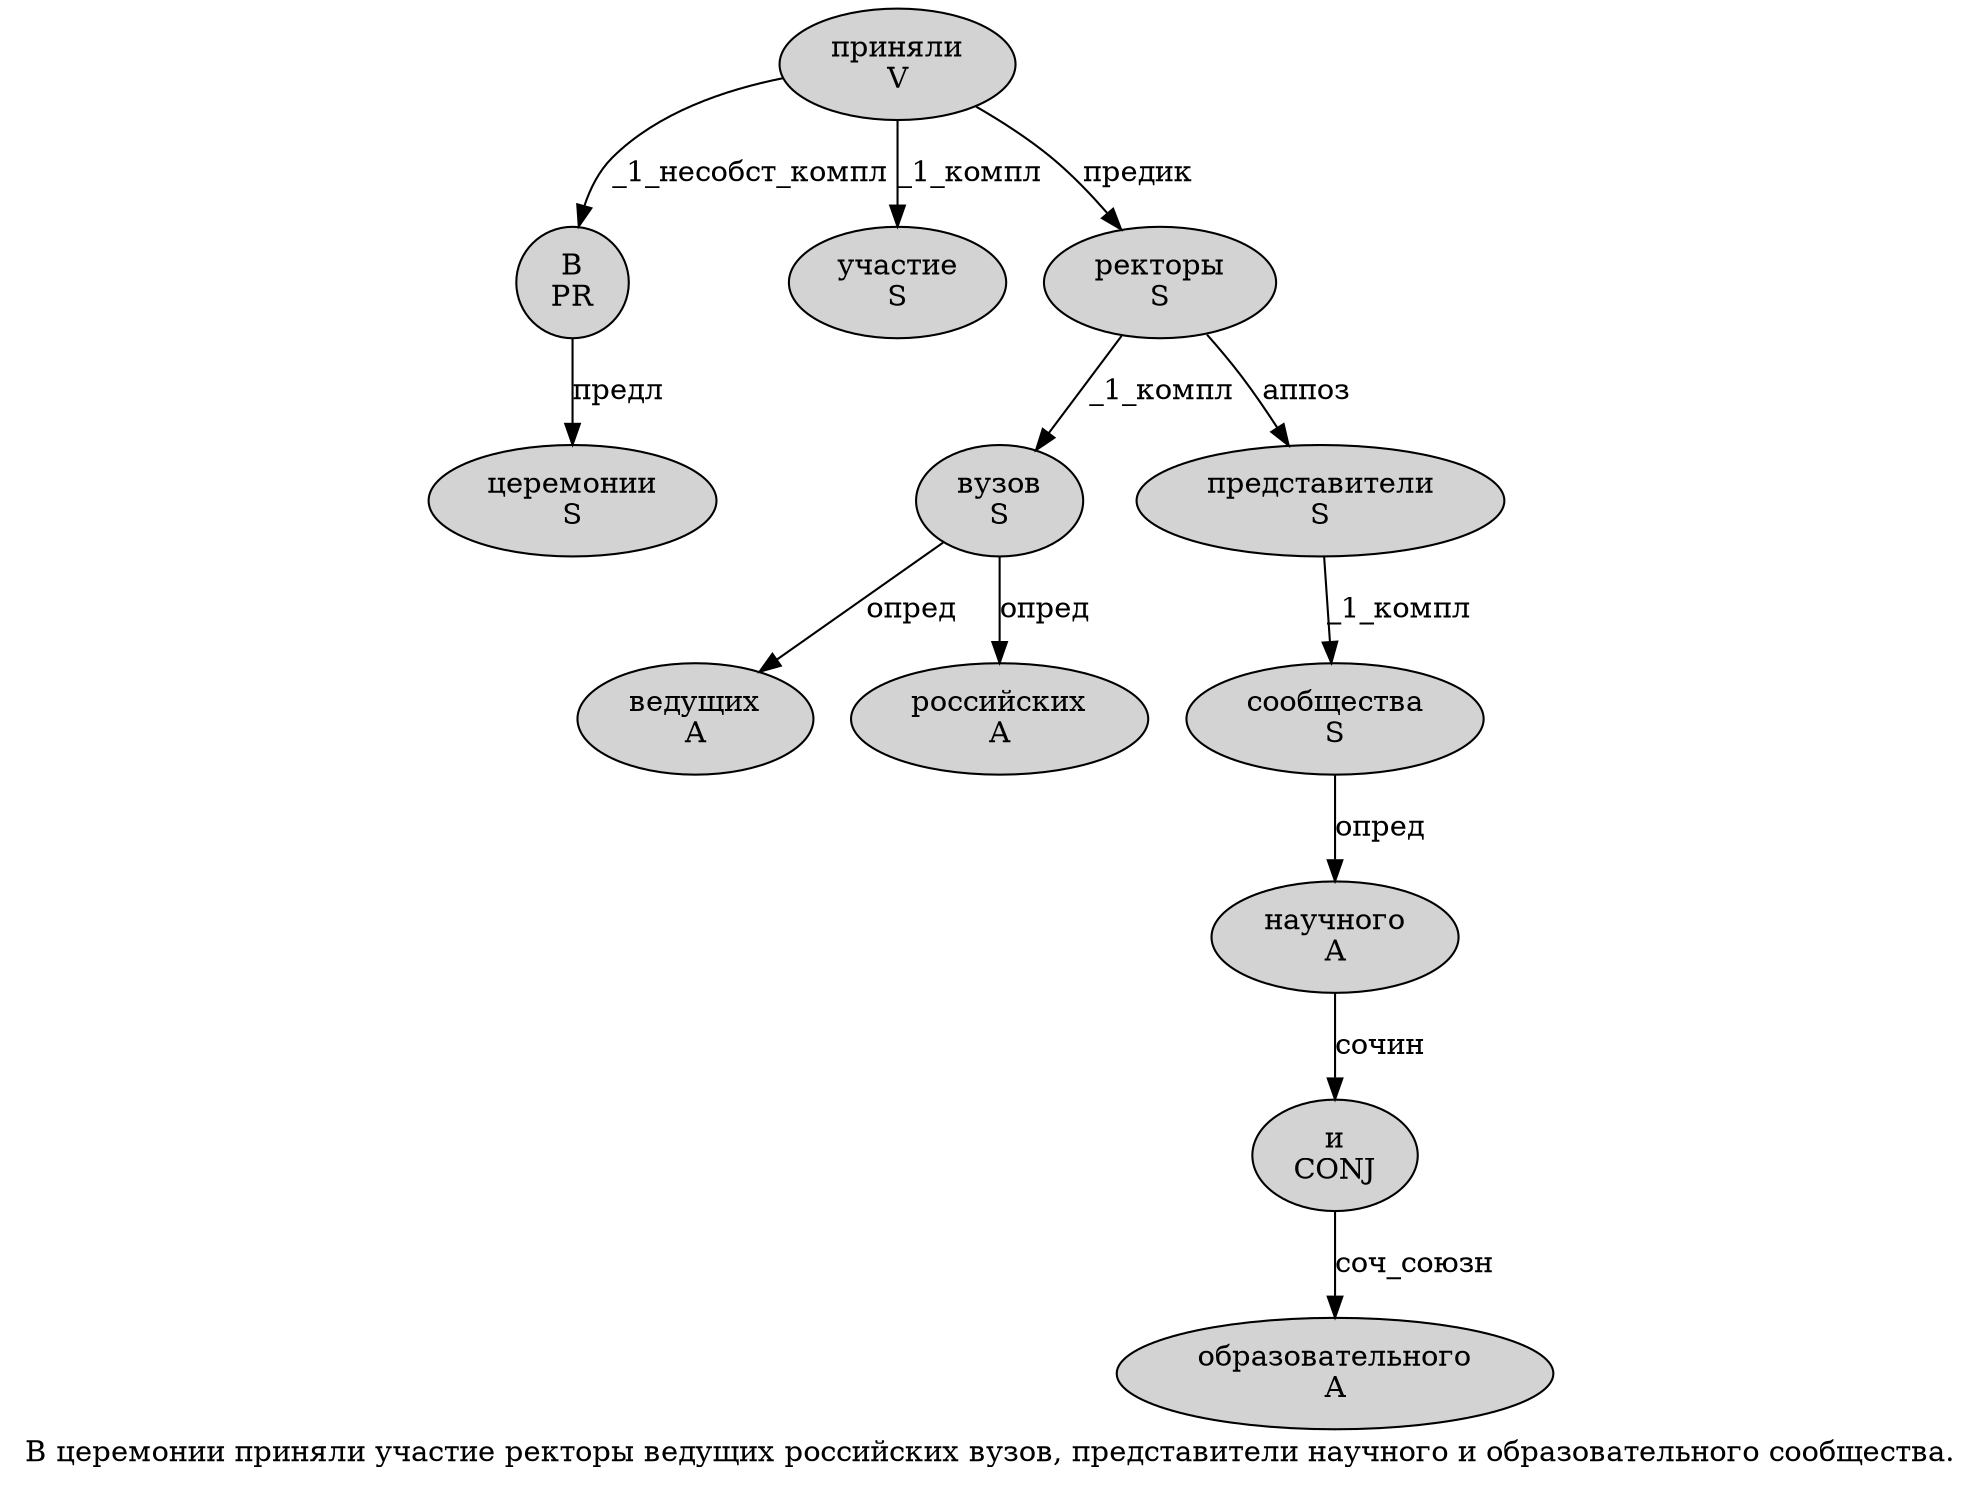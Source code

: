 digraph SENTENCE_860 {
	graph [label="В церемонии приняли участие ректоры ведущих российских вузов, представители научного и образовательного сообщества."]
	node [style=filled]
		0 [label="В
PR" color="" fillcolor=lightgray penwidth=1 shape=ellipse]
		1 [label="церемонии
S" color="" fillcolor=lightgray penwidth=1 shape=ellipse]
		2 [label="приняли
V" color="" fillcolor=lightgray penwidth=1 shape=ellipse]
		3 [label="участие
S" color="" fillcolor=lightgray penwidth=1 shape=ellipse]
		4 [label="ректоры
S" color="" fillcolor=lightgray penwidth=1 shape=ellipse]
		5 [label="ведущих
A" color="" fillcolor=lightgray penwidth=1 shape=ellipse]
		6 [label="российских
A" color="" fillcolor=lightgray penwidth=1 shape=ellipse]
		7 [label="вузов
S" color="" fillcolor=lightgray penwidth=1 shape=ellipse]
		9 [label="представители
S" color="" fillcolor=lightgray penwidth=1 shape=ellipse]
		10 [label="научного
A" color="" fillcolor=lightgray penwidth=1 shape=ellipse]
		11 [label="и
CONJ" color="" fillcolor=lightgray penwidth=1 shape=ellipse]
		12 [label="образовательного
A" color="" fillcolor=lightgray penwidth=1 shape=ellipse]
		13 [label="сообщества
S" color="" fillcolor=lightgray penwidth=1 shape=ellipse]
			9 -> 13 [label="_1_компл"]
			10 -> 11 [label="сочин"]
			11 -> 12 [label="соч_союзн"]
			2 -> 0 [label="_1_несобст_компл"]
			2 -> 3 [label="_1_компл"]
			2 -> 4 [label="предик"]
			7 -> 5 [label="опред"]
			7 -> 6 [label="опред"]
			13 -> 10 [label="опред"]
			0 -> 1 [label="предл"]
			4 -> 7 [label="_1_компл"]
			4 -> 9 [label="аппоз"]
}